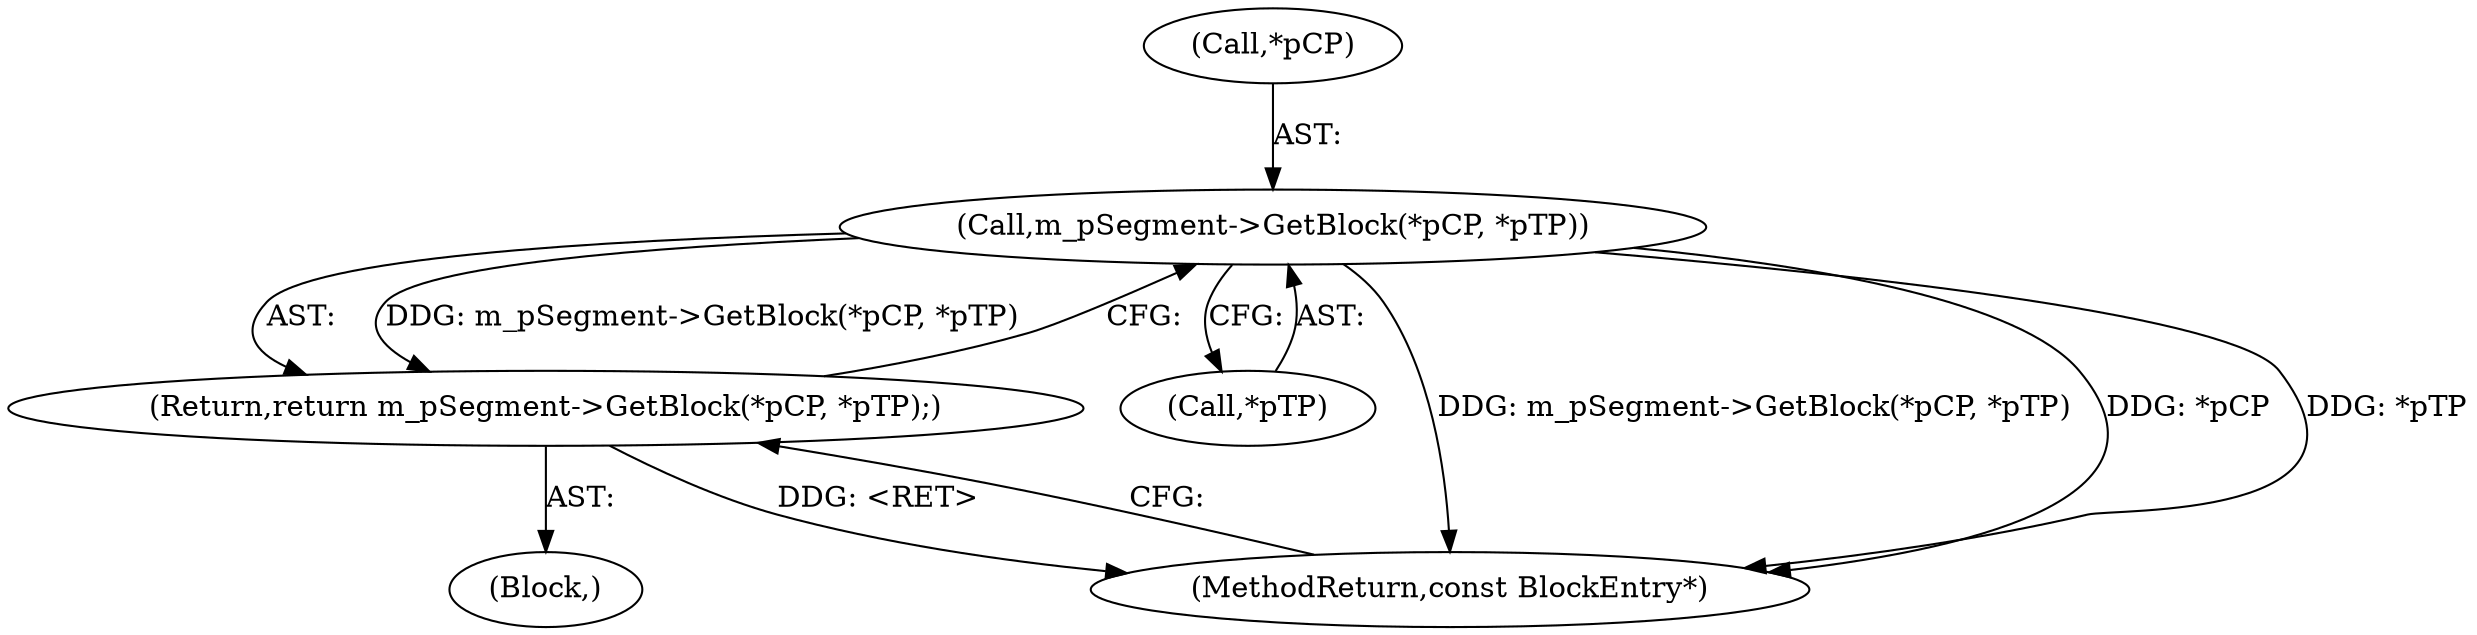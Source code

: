 digraph "1_Android_04839626ed859623901ebd3a5fd483982186b59d_49@pointer" {
"1000117" [label="(Call,m_pSegment->GetBlock(*pCP, *pTP))"];
"1000116" [label="(Return,return m_pSegment->GetBlock(*pCP, *pTP);)"];
"1000116" [label="(Return,return m_pSegment->GetBlock(*pCP, *pTP);)"];
"1000120" [label="(Call,*pTP)"];
"1000122" [label="(MethodReturn,const BlockEntry*)"];
"1000103" [label="(Block,)"];
"1000117" [label="(Call,m_pSegment->GetBlock(*pCP, *pTP))"];
"1000118" [label="(Call,*pCP)"];
"1000117" -> "1000116"  [label="AST: "];
"1000117" -> "1000120"  [label="CFG: "];
"1000118" -> "1000117"  [label="AST: "];
"1000120" -> "1000117"  [label="AST: "];
"1000116" -> "1000117"  [label="CFG: "];
"1000117" -> "1000122"  [label="DDG: m_pSegment->GetBlock(*pCP, *pTP)"];
"1000117" -> "1000122"  [label="DDG: *pCP"];
"1000117" -> "1000122"  [label="DDG: *pTP"];
"1000117" -> "1000116"  [label="DDG: m_pSegment->GetBlock(*pCP, *pTP)"];
"1000116" -> "1000103"  [label="AST: "];
"1000122" -> "1000116"  [label="CFG: "];
"1000116" -> "1000122"  [label="DDG: <RET>"];
}
